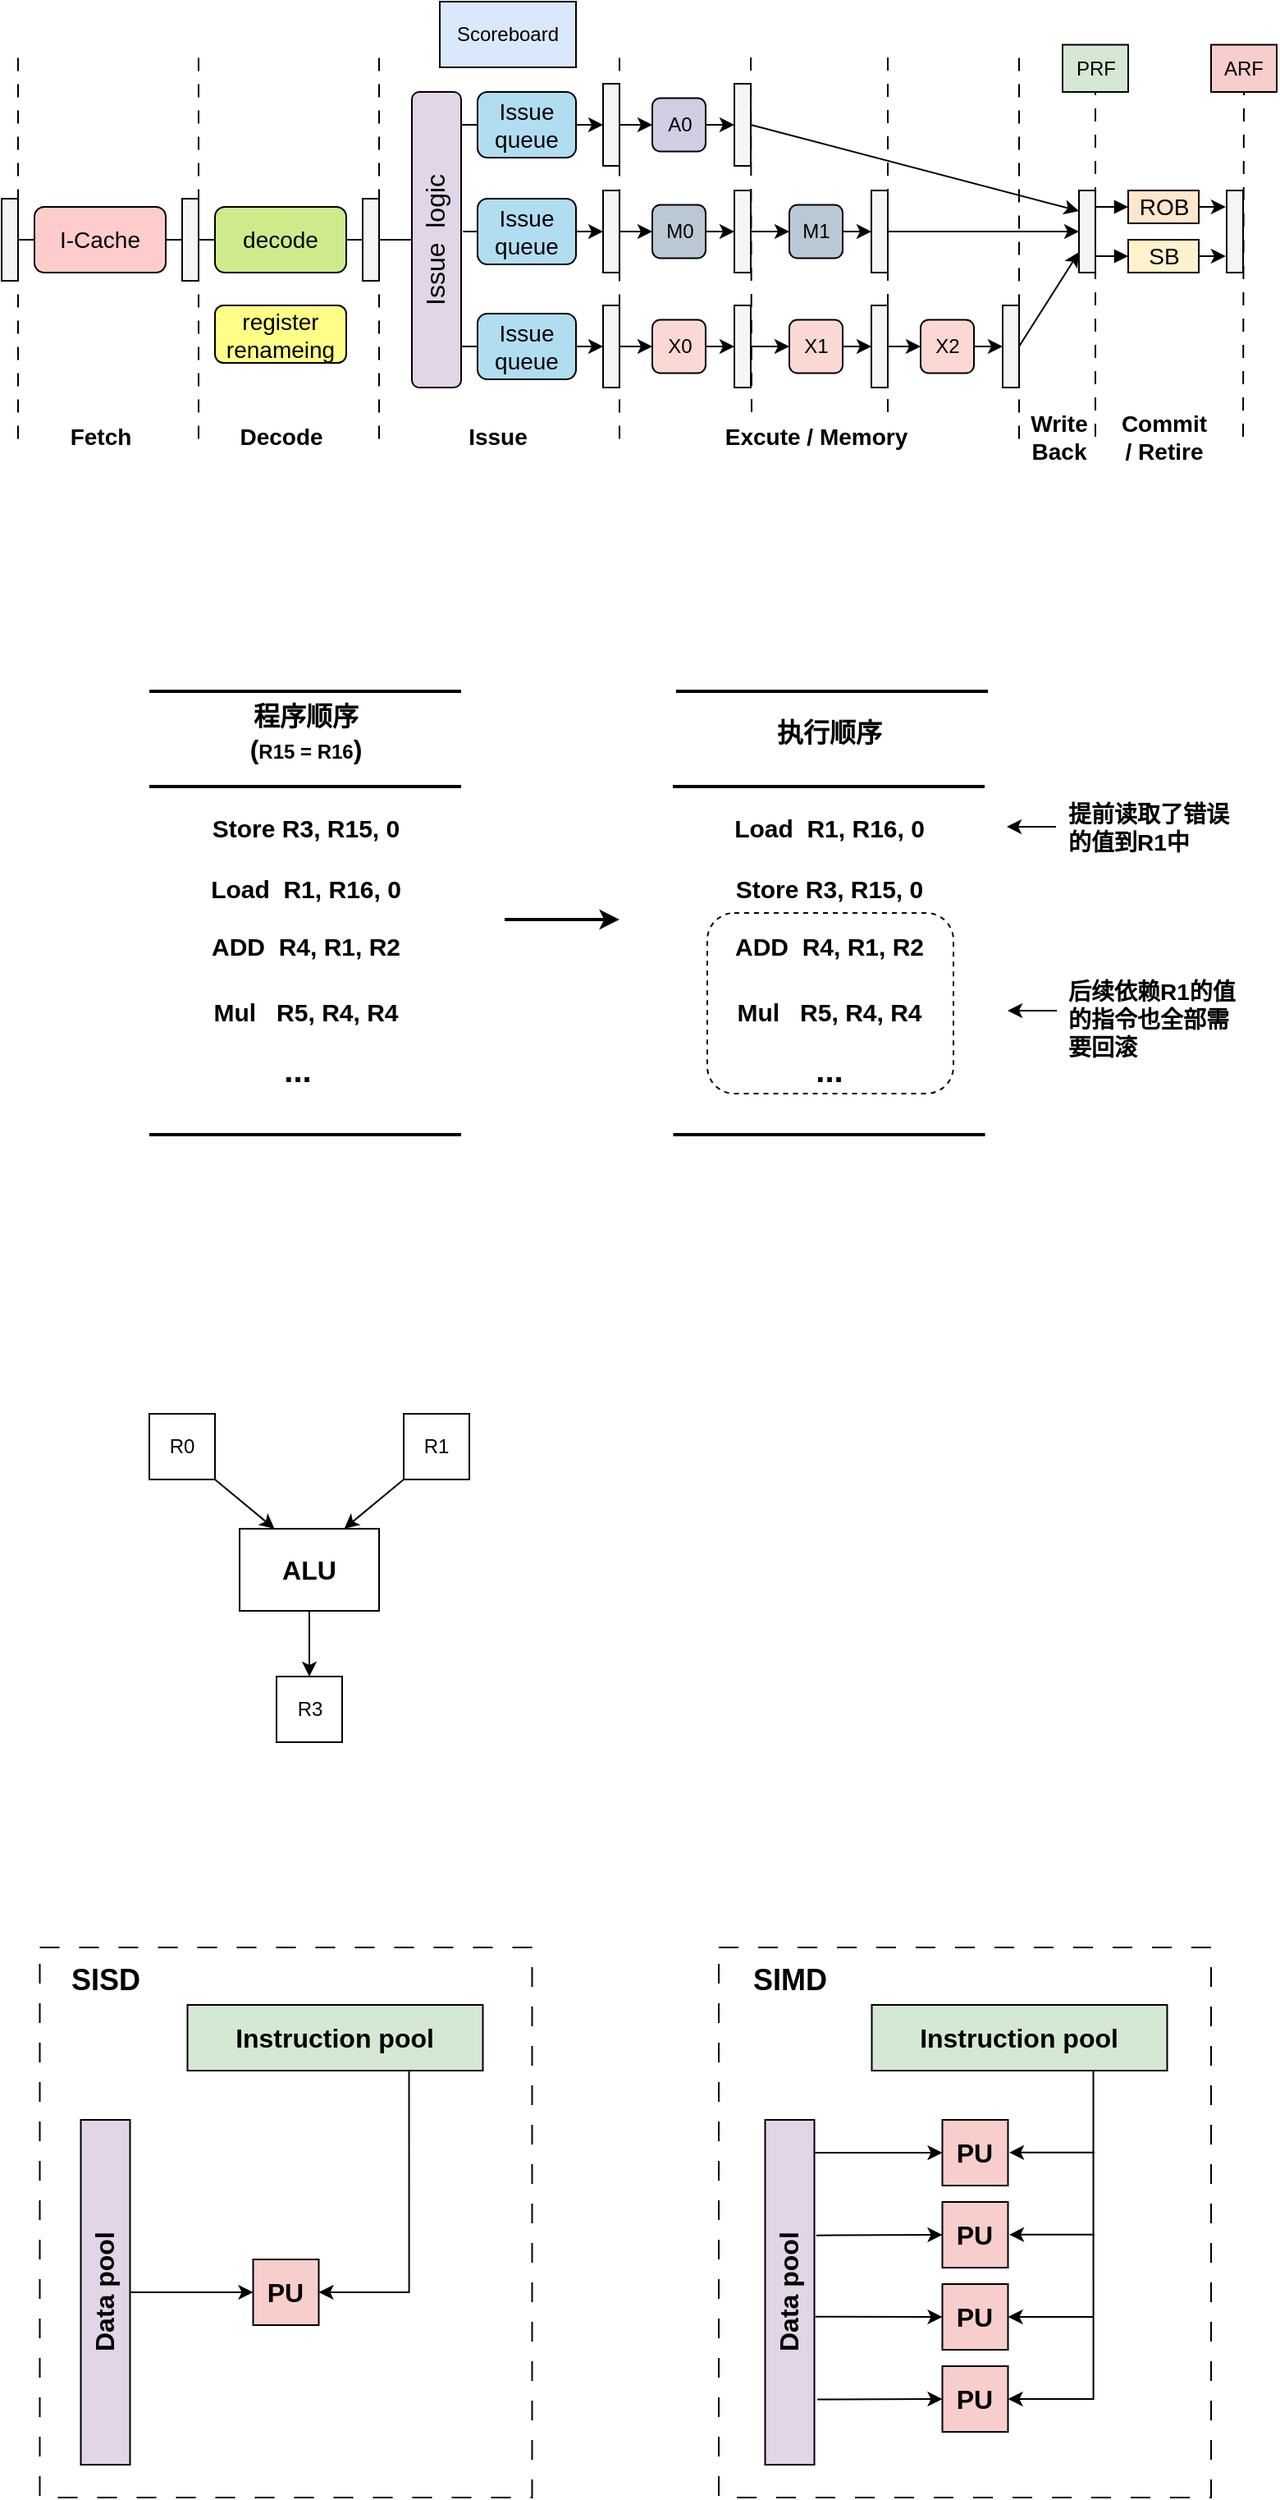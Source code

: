 <mxfile version="26.2.9">
  <diagram name="Page-1" id="PEihdVFykT0yfnFdAFU1">
    <mxGraphModel dx="1126" dy="595" grid="1" gridSize="10" guides="1" tooltips="1" connect="1" arrows="1" fold="1" page="1" pageScale="1" pageWidth="827" pageHeight="1169" math="0" shadow="0">
      <root>
        <mxCell id="0" />
        <mxCell id="1" parent="0" />
        <mxCell id="J0ch18TBqbvuwSnCmzGs-23" value="" style="rounded=0;whiteSpace=wrap;html=1;strokeColor=default;dashed=1;dashPattern=12 12;" parent="1" vertex="1">
          <mxGeometry x="467" y="1215" width="300" height="335" as="geometry" />
        </mxCell>
        <mxCell id="J0ch18TBqbvuwSnCmzGs-7" value="" style="rounded=0;whiteSpace=wrap;html=1;dashed=1;dashPattern=12 12;" parent="1" vertex="1">
          <mxGeometry x="53.25" y="1215" width="300" height="335" as="geometry" />
        </mxCell>
        <mxCell id="SuRgPydzzCLbiLzEMDbJ-121" value="" style="rounded=1;whiteSpace=wrap;html=1;fontStyle=1;dashed=1;" parent="1" vertex="1">
          <mxGeometry x="460" y="585" width="150" height="110" as="geometry" />
        </mxCell>
        <mxCell id="SuRgPydzzCLbiLzEMDbJ-7" style="edgeStyle=orthogonalEdgeStyle;rounded=0;orthogonalLoop=1;jettySize=auto;html=1;exitX=1;exitY=0.5;exitDx=0;exitDy=0;entryX=0;entryY=0.5;entryDx=0;entryDy=0;endArrow=none;startFill=0;" parent="1" source="SuRgPydzzCLbiLzEMDbJ-1" target="SuRgPydzzCLbiLzEMDbJ-2" edge="1">
          <mxGeometry relative="1" as="geometry" />
        </mxCell>
        <mxCell id="SuRgPydzzCLbiLzEMDbJ-1" value="" style="rounded=0;whiteSpace=wrap;html=1;fillColor=#f5f5f5;fontColor=#333333;strokeColor=default;" parent="1" vertex="1">
          <mxGeometry x="30" y="150" width="10" height="50" as="geometry" />
        </mxCell>
        <mxCell id="SuRgPydzzCLbiLzEMDbJ-42" style="edgeStyle=orthogonalEdgeStyle;rounded=0;orthogonalLoop=1;jettySize=auto;html=1;exitX=1;exitY=0.5;exitDx=0;exitDy=0;entryX=0;entryY=0.5;entryDx=0;entryDy=0;endArrow=none;startFill=0;" parent="1" source="SuRgPydzzCLbiLzEMDbJ-2" target="SuRgPydzzCLbiLzEMDbJ-3" edge="1">
          <mxGeometry relative="1" as="geometry" />
        </mxCell>
        <mxCell id="SuRgPydzzCLbiLzEMDbJ-2" value="&lt;font style=&quot;font-size: 14px;&quot;&gt;I-Cache&lt;/font&gt;" style="rounded=1;whiteSpace=wrap;html=1;fillColor=#ffcccc;strokeColor=default;" parent="1" vertex="1">
          <mxGeometry x="50" y="155" width="80" height="40" as="geometry" />
        </mxCell>
        <mxCell id="SuRgPydzzCLbiLzEMDbJ-51" style="edgeStyle=orthogonalEdgeStyle;rounded=0;orthogonalLoop=1;jettySize=auto;html=1;exitX=1;exitY=0.5;exitDx=0;exitDy=0;entryX=0;entryY=0.5;entryDx=0;entryDy=0;endArrow=none;startFill=0;" parent="1" source="SuRgPydzzCLbiLzEMDbJ-3" target="SuRgPydzzCLbiLzEMDbJ-4" edge="1">
          <mxGeometry relative="1" as="geometry" />
        </mxCell>
        <mxCell id="SuRgPydzzCLbiLzEMDbJ-3" value="" style="rounded=0;whiteSpace=wrap;html=1;fillColor=#f5f5f5;fontColor=#333333;strokeColor=default;" parent="1" vertex="1">
          <mxGeometry x="140" y="150" width="10" height="50" as="geometry" />
        </mxCell>
        <mxCell id="SuRgPydzzCLbiLzEMDbJ-52" style="edgeStyle=orthogonalEdgeStyle;rounded=0;orthogonalLoop=1;jettySize=auto;html=1;exitX=1;exitY=0.5;exitDx=0;exitDy=0;entryX=0;entryY=0.5;entryDx=0;entryDy=0;endArrow=none;startFill=0;" parent="1" source="SuRgPydzzCLbiLzEMDbJ-4" target="SuRgPydzzCLbiLzEMDbJ-5" edge="1">
          <mxGeometry relative="1" as="geometry" />
        </mxCell>
        <mxCell id="SuRgPydzzCLbiLzEMDbJ-4" value="&lt;font style=&quot;font-size: 14px;&quot;&gt;decode&lt;/font&gt;" style="rounded=1;whiteSpace=wrap;html=1;fillColor=#cdeb8b;strokeColor=default;" parent="1" vertex="1">
          <mxGeometry x="160" y="155" width="80" height="40" as="geometry" />
        </mxCell>
        <mxCell id="SuRgPydzzCLbiLzEMDbJ-53" style="edgeStyle=orthogonalEdgeStyle;rounded=0;orthogonalLoop=1;jettySize=auto;html=1;exitX=1;exitY=0.5;exitDx=0;exitDy=0;entryX=0;entryY=0.5;entryDx=0;entryDy=0;endArrow=none;startFill=0;" parent="1" source="SuRgPydzzCLbiLzEMDbJ-5" target="SuRgPydzzCLbiLzEMDbJ-6" edge="1">
          <mxGeometry relative="1" as="geometry" />
        </mxCell>
        <mxCell id="SuRgPydzzCLbiLzEMDbJ-5" value="" style="rounded=0;whiteSpace=wrap;html=1;fillColor=#f5f5f5;fontColor=#333333;strokeColor=default;" parent="1" vertex="1">
          <mxGeometry x="250" y="150" width="10" height="50" as="geometry" />
        </mxCell>
        <mxCell id="SuRgPydzzCLbiLzEMDbJ-6" value="&lt;font style=&quot;font-size: 16px;&quot;&gt;Issue&amp;nbsp; logic&lt;/font&gt;" style="rounded=1;whiteSpace=wrap;html=1;textDirection=vertical-rl;direction=west;flipV=1;flipH=1;arcSize=15;labelPosition=center;verticalLabelPosition=middle;align=center;verticalAlign=middle;labelBorderColor=none;rotation=180;fillColor=#e1d5e7;strokeColor=default;" parent="1" vertex="1">
          <mxGeometry x="280" y="85" width="30" height="180" as="geometry" />
        </mxCell>
        <mxCell id="SuRgPydzzCLbiLzEMDbJ-77" style="edgeStyle=orthogonalEdgeStyle;rounded=0;orthogonalLoop=1;jettySize=auto;html=1;exitX=1;exitY=0.5;exitDx=0;exitDy=0;entryX=0;entryY=0.5;entryDx=0;entryDy=0;" parent="1" source="SuRgPydzzCLbiLzEMDbJ-13" target="SuRgPydzzCLbiLzEMDbJ-73" edge="1">
          <mxGeometry relative="1" as="geometry" />
        </mxCell>
        <mxCell id="SuRgPydzzCLbiLzEMDbJ-13" value="&lt;font style=&quot;font-size: 14px;&quot;&gt;Issue&lt;br&gt;queue&lt;/font&gt;" style="rounded=1;whiteSpace=wrap;html=1;fillColor=#b1ddf0;strokeColor=default;" parent="1" vertex="1">
          <mxGeometry x="320" y="85" width="60" height="40" as="geometry" />
        </mxCell>
        <mxCell id="SuRgPydzzCLbiLzEMDbJ-71" style="edgeStyle=orthogonalEdgeStyle;rounded=0;orthogonalLoop=1;jettySize=auto;html=1;exitX=1;exitY=0.5;exitDx=0;exitDy=0;entryX=0;entryY=0.5;entryDx=0;entryDy=0;" parent="1" source="SuRgPydzzCLbiLzEMDbJ-14" target="SuRgPydzzCLbiLzEMDbJ-58" edge="1">
          <mxGeometry relative="1" as="geometry" />
        </mxCell>
        <mxCell id="SuRgPydzzCLbiLzEMDbJ-14" value="&lt;font style=&quot;font-size: 14px;&quot;&gt;Issue&lt;br&gt;queue&lt;/font&gt;" style="rounded=1;whiteSpace=wrap;html=1;fillColor=#b1ddf0;strokeColor=default;" parent="1" vertex="1">
          <mxGeometry x="320" y="150" width="60" height="40" as="geometry" />
        </mxCell>
        <mxCell id="SuRgPydzzCLbiLzEMDbJ-22" style="edgeStyle=orthogonalEdgeStyle;rounded=0;orthogonalLoop=1;jettySize=auto;html=1;exitX=1;exitY=0.5;exitDx=0;exitDy=0;entryX=0;entryY=0.5;entryDx=0;entryDy=0;" parent="1" source="SuRgPydzzCLbiLzEMDbJ-15" target="SuRgPydzzCLbiLzEMDbJ-18" edge="1">
          <mxGeometry relative="1" as="geometry" />
        </mxCell>
        <mxCell id="SuRgPydzzCLbiLzEMDbJ-15" value="&lt;font style=&quot;font-size: 14px;&quot;&gt;Issue&lt;br&gt;queue&lt;/font&gt;" style="rounded=1;whiteSpace=wrap;html=1;fillColor=#b1ddf0;strokeColor=default;" parent="1" vertex="1">
          <mxGeometry x="320" y="220" width="60" height="40" as="geometry" />
        </mxCell>
        <mxCell id="SuRgPydzzCLbiLzEMDbJ-21" style="edgeStyle=orthogonalEdgeStyle;rounded=0;orthogonalLoop=1;jettySize=auto;html=1;exitX=1;exitY=0.5;exitDx=0;exitDy=0;entryX=0;entryY=0.5;entryDx=0;entryDy=0;" parent="1" source="SuRgPydzzCLbiLzEMDbJ-18" target="SuRgPydzzCLbiLzEMDbJ-19" edge="1">
          <mxGeometry relative="1" as="geometry" />
        </mxCell>
        <mxCell id="SuRgPydzzCLbiLzEMDbJ-18" value="" style="rounded=0;whiteSpace=wrap;html=1;fillColor=#f5f5f5;fontColor=#333333;strokeColor=default;" parent="1" vertex="1">
          <mxGeometry x="396.5" y="215" width="10" height="50" as="geometry" />
        </mxCell>
        <mxCell id="SuRgPydzzCLbiLzEMDbJ-34" style="edgeStyle=orthogonalEdgeStyle;rounded=0;orthogonalLoop=1;jettySize=auto;html=1;exitX=1;exitY=0.5;exitDx=0;exitDy=0;entryX=0;entryY=0.5;entryDx=0;entryDy=0;" parent="1" source="SuRgPydzzCLbiLzEMDbJ-19" target="SuRgPydzzCLbiLzEMDbJ-20" edge="1">
          <mxGeometry relative="1" as="geometry" />
        </mxCell>
        <mxCell id="SuRgPydzzCLbiLzEMDbJ-19" value="X0" style="whiteSpace=wrap;html=1;aspect=fixed;rounded=1;fillColor=#fad9d5;strokeColor=default;" parent="1" vertex="1">
          <mxGeometry x="426.5" y="223.75" width="32.5" height="32.5" as="geometry" />
        </mxCell>
        <mxCell id="SuRgPydzzCLbiLzEMDbJ-48" style="edgeStyle=orthogonalEdgeStyle;rounded=0;orthogonalLoop=1;jettySize=auto;html=1;exitX=1;exitY=0.5;exitDx=0;exitDy=0;entryX=0;entryY=0.5;entryDx=0;entryDy=0;" parent="1" source="SuRgPydzzCLbiLzEMDbJ-20" target="SuRgPydzzCLbiLzEMDbJ-36" edge="1">
          <mxGeometry relative="1" as="geometry" />
        </mxCell>
        <mxCell id="SuRgPydzzCLbiLzEMDbJ-20" value="" style="rounded=0;whiteSpace=wrap;html=1;fillColor=#f5f5f5;fontColor=#333333;strokeColor=default;" parent="1" vertex="1">
          <mxGeometry x="476.5" y="215" width="10" height="50" as="geometry" />
        </mxCell>
        <mxCell id="SuRgPydzzCLbiLzEMDbJ-35" style="edgeStyle=orthogonalEdgeStyle;rounded=0;orthogonalLoop=1;jettySize=auto;html=1;exitX=1;exitY=0.5;exitDx=0;exitDy=0;entryX=0;entryY=0.5;entryDx=0;entryDy=0;" parent="1" source="SuRgPydzzCLbiLzEMDbJ-36" target="SuRgPydzzCLbiLzEMDbJ-37" edge="1">
          <mxGeometry relative="1" as="geometry" />
        </mxCell>
        <mxCell id="SuRgPydzzCLbiLzEMDbJ-36" value="X1" style="whiteSpace=wrap;html=1;aspect=fixed;rounded=1;fillColor=#fad9d5;strokeColor=default;" parent="1" vertex="1">
          <mxGeometry x="510" y="223.75" width="32.5" height="32.5" as="geometry" />
        </mxCell>
        <mxCell id="SuRgPydzzCLbiLzEMDbJ-49" style="edgeStyle=orthogonalEdgeStyle;rounded=0;orthogonalLoop=1;jettySize=auto;html=1;exitX=1;exitY=0.5;exitDx=0;exitDy=0;entryX=0;entryY=0.5;entryDx=0;entryDy=0;" parent="1" source="SuRgPydzzCLbiLzEMDbJ-37" target="SuRgPydzzCLbiLzEMDbJ-39" edge="1">
          <mxGeometry relative="1" as="geometry" />
        </mxCell>
        <mxCell id="SuRgPydzzCLbiLzEMDbJ-37" value="" style="rounded=0;whiteSpace=wrap;html=1;fillColor=#f5f5f5;fontColor=#333333;strokeColor=default;" parent="1" vertex="1">
          <mxGeometry x="560" y="215" width="10" height="50" as="geometry" />
        </mxCell>
        <mxCell id="SuRgPydzzCLbiLzEMDbJ-38" style="edgeStyle=orthogonalEdgeStyle;rounded=0;orthogonalLoop=1;jettySize=auto;html=1;exitX=1;exitY=0.5;exitDx=0;exitDy=0;entryX=0;entryY=0.5;entryDx=0;entryDy=0;" parent="1" source="SuRgPydzzCLbiLzEMDbJ-39" target="SuRgPydzzCLbiLzEMDbJ-40" edge="1">
          <mxGeometry relative="1" as="geometry" />
        </mxCell>
        <mxCell id="SuRgPydzzCLbiLzEMDbJ-39" value="X2" style="whiteSpace=wrap;html=1;aspect=fixed;rounded=1;fillColor=#fad9d5;strokeColor=default;" parent="1" vertex="1">
          <mxGeometry x="590" y="223.75" width="32.5" height="32.5" as="geometry" />
        </mxCell>
        <mxCell id="SuRgPydzzCLbiLzEMDbJ-50" style="rounded=0;orthogonalLoop=1;jettySize=auto;html=1;exitX=1;exitY=0.5;exitDx=0;exitDy=0;entryX=0;entryY=0.75;entryDx=0;entryDy=0;" parent="1" source="SuRgPydzzCLbiLzEMDbJ-40" target="SuRgPydzzCLbiLzEMDbJ-44" edge="1">
          <mxGeometry relative="1" as="geometry" />
        </mxCell>
        <mxCell id="SuRgPydzzCLbiLzEMDbJ-40" value="" style="rounded=0;whiteSpace=wrap;html=1;fillColor=#f5f5f5;fontColor=#333333;strokeColor=default;" parent="1" vertex="1">
          <mxGeometry x="640" y="215" width="10" height="50" as="geometry" />
        </mxCell>
        <mxCell id="SuRgPydzzCLbiLzEMDbJ-44" value="" style="rounded=0;whiteSpace=wrap;html=1;fillColor=#f5f5f5;fontColor=#333333;strokeColor=default;" parent="1" vertex="1">
          <mxGeometry x="686.5" y="145" width="10" height="50" as="geometry" />
        </mxCell>
        <mxCell id="SuRgPydzzCLbiLzEMDbJ-45" value="&lt;font style=&quot;font-size: 14px;&quot;&gt;ROB&lt;/font&gt;" style="rounded=0;whiteSpace=wrap;html=1;fillColor=#ffe6cc;strokeColor=default;" parent="1" vertex="1">
          <mxGeometry x="716.5" y="145" width="43" height="20" as="geometry" />
        </mxCell>
        <mxCell id="SuRgPydzzCLbiLzEMDbJ-46" value="&lt;font style=&quot;font-size: 14px;&quot;&gt;SB&lt;/font&gt;" style="rounded=0;whiteSpace=wrap;html=1;fillColor=#fff2cc;strokeColor=default;" parent="1" vertex="1">
          <mxGeometry x="716.5" y="175" width="43" height="20" as="geometry" />
        </mxCell>
        <mxCell id="SuRgPydzzCLbiLzEMDbJ-47" value="" style="rounded=0;whiteSpace=wrap;html=1;fillColor=#f5f5f5;fontColor=#333333;strokeColor=default;" parent="1" vertex="1">
          <mxGeometry x="776.5" y="145" width="10" height="50" as="geometry" />
        </mxCell>
        <mxCell id="SuRgPydzzCLbiLzEMDbJ-54" style="edgeStyle=orthogonalEdgeStyle;rounded=0;orthogonalLoop=1;jettySize=auto;html=1;exitX=0;exitY=0.5;exitDx=0;exitDy=0;entryX=-0.013;entryY=0.886;entryDx=0;entryDy=0;entryPerimeter=0;endArrow=none;startFill=0;" parent="1" source="SuRgPydzzCLbiLzEMDbJ-13" target="SuRgPydzzCLbiLzEMDbJ-6" edge="1">
          <mxGeometry relative="1" as="geometry" />
        </mxCell>
        <mxCell id="SuRgPydzzCLbiLzEMDbJ-55" style="edgeStyle=orthogonalEdgeStyle;rounded=0;orthogonalLoop=1;jettySize=auto;html=1;exitX=0;exitY=0.5;exitDx=0;exitDy=0;entryX=-0.04;entryY=0.526;entryDx=0;entryDy=0;entryPerimeter=0;endArrow=none;startFill=0;" parent="1" source="SuRgPydzzCLbiLzEMDbJ-14" target="SuRgPydzzCLbiLzEMDbJ-6" edge="1">
          <mxGeometry relative="1" as="geometry" />
        </mxCell>
        <mxCell id="SuRgPydzzCLbiLzEMDbJ-56" style="edgeStyle=orthogonalEdgeStyle;rounded=0;orthogonalLoop=1;jettySize=auto;html=1;exitX=0;exitY=0.5;exitDx=0;exitDy=0;entryX=0.013;entryY=0.143;entryDx=0;entryDy=0;entryPerimeter=0;endArrow=none;startFill=0;" parent="1" source="SuRgPydzzCLbiLzEMDbJ-15" target="SuRgPydzzCLbiLzEMDbJ-6" edge="1">
          <mxGeometry relative="1" as="geometry" />
        </mxCell>
        <mxCell id="SuRgPydzzCLbiLzEMDbJ-57" style="edgeStyle=orthogonalEdgeStyle;rounded=0;orthogonalLoop=1;jettySize=auto;html=1;exitX=1;exitY=0.5;exitDx=0;exitDy=0;entryX=0;entryY=0.5;entryDx=0;entryDy=0;" parent="1" source="SuRgPydzzCLbiLzEMDbJ-58" target="SuRgPydzzCLbiLzEMDbJ-60" edge="1">
          <mxGeometry relative="1" as="geometry" />
        </mxCell>
        <mxCell id="SuRgPydzzCLbiLzEMDbJ-58" value="" style="rounded=0;whiteSpace=wrap;html=1;fillColor=#f5f5f5;fontColor=#333333;strokeColor=default;" parent="1" vertex="1">
          <mxGeometry x="396.5" y="145" width="10" height="50" as="geometry" />
        </mxCell>
        <mxCell id="SuRgPydzzCLbiLzEMDbJ-59" style="edgeStyle=orthogonalEdgeStyle;rounded=0;orthogonalLoop=1;jettySize=auto;html=1;exitX=1;exitY=0.5;exitDx=0;exitDy=0;entryX=0;entryY=0.5;entryDx=0;entryDy=0;" parent="1" source="SuRgPydzzCLbiLzEMDbJ-60" target="SuRgPydzzCLbiLzEMDbJ-62" edge="1">
          <mxGeometry relative="1" as="geometry" />
        </mxCell>
        <mxCell id="SuRgPydzzCLbiLzEMDbJ-60" value="M0" style="whiteSpace=wrap;html=1;aspect=fixed;rounded=1;fillColor=#bac8d3;strokeColor=default;" parent="1" vertex="1">
          <mxGeometry x="426.5" y="153.75" width="32.5" height="32.5" as="geometry" />
        </mxCell>
        <mxCell id="SuRgPydzzCLbiLzEMDbJ-61" style="edgeStyle=orthogonalEdgeStyle;rounded=0;orthogonalLoop=1;jettySize=auto;html=1;exitX=1;exitY=0.5;exitDx=0;exitDy=0;entryX=0;entryY=0.5;entryDx=0;entryDy=0;" parent="1" source="SuRgPydzzCLbiLzEMDbJ-62" target="SuRgPydzzCLbiLzEMDbJ-64" edge="1">
          <mxGeometry relative="1" as="geometry" />
        </mxCell>
        <mxCell id="SuRgPydzzCLbiLzEMDbJ-62" value="" style="rounded=0;whiteSpace=wrap;html=1;fillColor=#f5f5f5;fontColor=#333333;strokeColor=default;" parent="1" vertex="1">
          <mxGeometry x="476.5" y="145" width="10" height="50" as="geometry" />
        </mxCell>
        <mxCell id="SuRgPydzzCLbiLzEMDbJ-63" style="edgeStyle=orthogonalEdgeStyle;rounded=0;orthogonalLoop=1;jettySize=auto;html=1;exitX=1;exitY=0.5;exitDx=0;exitDy=0;entryX=0;entryY=0.5;entryDx=0;entryDy=0;" parent="1" source="SuRgPydzzCLbiLzEMDbJ-64" target="SuRgPydzzCLbiLzEMDbJ-66" edge="1">
          <mxGeometry relative="1" as="geometry" />
        </mxCell>
        <mxCell id="SuRgPydzzCLbiLzEMDbJ-64" value="M1" style="whiteSpace=wrap;html=1;aspect=fixed;rounded=1;fillColor=#bac8d3;strokeColor=default;" parent="1" vertex="1">
          <mxGeometry x="510" y="153.75" width="32.5" height="32.5" as="geometry" />
        </mxCell>
        <mxCell id="SuRgPydzzCLbiLzEMDbJ-70" style="edgeStyle=orthogonalEdgeStyle;rounded=0;orthogonalLoop=1;jettySize=auto;html=1;exitX=1;exitY=0.5;exitDx=0;exitDy=0;entryX=0;entryY=0.5;entryDx=0;entryDy=0;" parent="1" source="SuRgPydzzCLbiLzEMDbJ-66" target="SuRgPydzzCLbiLzEMDbJ-44" edge="1">
          <mxGeometry relative="1" as="geometry" />
        </mxCell>
        <mxCell id="SuRgPydzzCLbiLzEMDbJ-66" value="" style="rounded=0;whiteSpace=wrap;html=1;fillColor=#f5f5f5;fontColor=#333333;strokeColor=default;" parent="1" vertex="1">
          <mxGeometry x="560" y="145" width="10" height="50" as="geometry" />
        </mxCell>
        <mxCell id="SuRgPydzzCLbiLzEMDbJ-72" style="edgeStyle=orthogonalEdgeStyle;rounded=0;orthogonalLoop=1;jettySize=auto;html=1;exitX=1;exitY=0.5;exitDx=0;exitDy=0;entryX=0;entryY=0.5;entryDx=0;entryDy=0;" parent="1" source="SuRgPydzzCLbiLzEMDbJ-73" target="SuRgPydzzCLbiLzEMDbJ-75" edge="1">
          <mxGeometry relative="1" as="geometry" />
        </mxCell>
        <mxCell id="SuRgPydzzCLbiLzEMDbJ-73" value="" style="rounded=0;whiteSpace=wrap;html=1;fillColor=#f5f5f5;fontColor=#333333;strokeColor=default;" parent="1" vertex="1">
          <mxGeometry x="396.5" y="80" width="10" height="50" as="geometry" />
        </mxCell>
        <mxCell id="SuRgPydzzCLbiLzEMDbJ-74" style="edgeStyle=orthogonalEdgeStyle;rounded=0;orthogonalLoop=1;jettySize=auto;html=1;exitX=1;exitY=0.5;exitDx=0;exitDy=0;entryX=0;entryY=0.5;entryDx=0;entryDy=0;" parent="1" source="SuRgPydzzCLbiLzEMDbJ-75" target="SuRgPydzzCLbiLzEMDbJ-76" edge="1">
          <mxGeometry relative="1" as="geometry" />
        </mxCell>
        <mxCell id="SuRgPydzzCLbiLzEMDbJ-75" value="A0" style="whiteSpace=wrap;html=1;aspect=fixed;rounded=1;fillColor=#d0cee2;strokeColor=default;" parent="1" vertex="1">
          <mxGeometry x="426.5" y="88.75" width="32.5" height="32.5" as="geometry" />
        </mxCell>
        <mxCell id="SuRgPydzzCLbiLzEMDbJ-78" style="rounded=0;orthogonalLoop=1;jettySize=auto;html=1;exitX=1;exitY=0.5;exitDx=0;exitDy=0;entryX=0;entryY=0.25;entryDx=0;entryDy=0;" parent="1" source="SuRgPydzzCLbiLzEMDbJ-76" target="SuRgPydzzCLbiLzEMDbJ-44" edge="1">
          <mxGeometry relative="1" as="geometry" />
        </mxCell>
        <mxCell id="SuRgPydzzCLbiLzEMDbJ-76" value="" style="rounded=0;whiteSpace=wrap;html=1;fillColor=#f5f5f5;fontColor=#333333;strokeColor=default;" parent="1" vertex="1">
          <mxGeometry x="476.5" y="80" width="10" height="50" as="geometry" />
        </mxCell>
        <mxCell id="SuRgPydzzCLbiLzEMDbJ-79" style="edgeStyle=orthogonalEdgeStyle;rounded=0;orthogonalLoop=1;jettySize=auto;html=1;exitX=0;exitY=0.5;exitDx=0;exitDy=0;entryX=1;entryY=0.2;entryDx=0;entryDy=0;entryPerimeter=0;startArrow=block;startFill=1;endArrow=none;" parent="1" source="SuRgPydzzCLbiLzEMDbJ-45" target="SuRgPydzzCLbiLzEMDbJ-44" edge="1">
          <mxGeometry relative="1" as="geometry" />
        </mxCell>
        <mxCell id="SuRgPydzzCLbiLzEMDbJ-81" style="edgeStyle=orthogonalEdgeStyle;rounded=0;orthogonalLoop=1;jettySize=auto;html=1;entryX=1;entryY=0.817;entryDx=0;entryDy=0;entryPerimeter=0;endArrow=none;startFill=1;startArrow=block;" parent="1" source="SuRgPydzzCLbiLzEMDbJ-46" target="SuRgPydzzCLbiLzEMDbJ-44" edge="1">
          <mxGeometry relative="1" as="geometry" />
        </mxCell>
        <mxCell id="SuRgPydzzCLbiLzEMDbJ-82" style="edgeStyle=orthogonalEdgeStyle;rounded=0;orthogonalLoop=1;jettySize=auto;html=1;exitX=1;exitY=0.5;exitDx=0;exitDy=0;entryX=-0.056;entryY=0.2;entryDx=0;entryDy=0;entryPerimeter=0;" parent="1" source="SuRgPydzzCLbiLzEMDbJ-45" target="SuRgPydzzCLbiLzEMDbJ-47" edge="1">
          <mxGeometry relative="1" as="geometry" />
        </mxCell>
        <mxCell id="SuRgPydzzCLbiLzEMDbJ-83" style="edgeStyle=orthogonalEdgeStyle;rounded=0;orthogonalLoop=1;jettySize=auto;html=1;exitX=1;exitY=0.5;exitDx=0;exitDy=0;entryX=-0.056;entryY=0.8;entryDx=0;entryDy=0;entryPerimeter=0;" parent="1" source="SuRgPydzzCLbiLzEMDbJ-46" target="SuRgPydzzCLbiLzEMDbJ-47" edge="1">
          <mxGeometry relative="1" as="geometry" />
        </mxCell>
        <mxCell id="SuRgPydzzCLbiLzEMDbJ-84" value="Scoreboard" style="rounded=0;whiteSpace=wrap;html=1;fillColor=#dae8fc;strokeColor=default;" parent="1" vertex="1">
          <mxGeometry x="297" y="30" width="83" height="40" as="geometry" />
        </mxCell>
        <mxCell id="SuRgPydzzCLbiLzEMDbJ-85" value="PRF" style="rounded=0;whiteSpace=wrap;html=1;fillColor=#d5e8d4;strokeColor=default;" parent="1" vertex="1">
          <mxGeometry x="676.5" y="56.25" width="40" height="28.75" as="geometry" />
        </mxCell>
        <mxCell id="SuRgPydzzCLbiLzEMDbJ-86" value="ARF" style="rounded=0;whiteSpace=wrap;html=1;fillColor=#f8cecc;strokeColor=default;" parent="1" vertex="1">
          <mxGeometry x="767" y="56.25" width="40" height="28.75" as="geometry" />
        </mxCell>
        <mxCell id="SuRgPydzzCLbiLzEMDbJ-87" value="&lt;font style=&quot;font-size: 14px;&quot;&gt;register&lt;br&gt;renameing&lt;/font&gt;" style="rounded=1;whiteSpace=wrap;html=1;fillColor=#ffff88;strokeColor=default;" parent="1" vertex="1">
          <mxGeometry x="160" y="215" width="80" height="35" as="geometry" />
        </mxCell>
        <mxCell id="SuRgPydzzCLbiLzEMDbJ-88" value="" style="endArrow=none;dashed=1;html=1;rounded=0;dashPattern=8 8;" parent="1" edge="1">
          <mxGeometry width="50" height="50" relative="1" as="geometry">
            <mxPoint x="40" y="296.25" as="sourcePoint" />
            <mxPoint x="40" y="56.25" as="targetPoint" />
          </mxGeometry>
        </mxCell>
        <mxCell id="SuRgPydzzCLbiLzEMDbJ-89" value="" style="endArrow=none;dashed=1;html=1;rounded=0;dashPattern=8 8;" parent="1" edge="1">
          <mxGeometry width="50" height="50" relative="1" as="geometry">
            <mxPoint x="150" y="296.25" as="sourcePoint" />
            <mxPoint x="150" y="56.25" as="targetPoint" />
          </mxGeometry>
        </mxCell>
        <mxCell id="SuRgPydzzCLbiLzEMDbJ-90" value="" style="endArrow=none;dashed=1;html=1;rounded=0;dashPattern=8 8;" parent="1" edge="1">
          <mxGeometry width="50" height="50" relative="1" as="geometry">
            <mxPoint x="260" y="296.25" as="sourcePoint" />
            <mxPoint x="260" y="56.25" as="targetPoint" />
          </mxGeometry>
        </mxCell>
        <mxCell id="SuRgPydzzCLbiLzEMDbJ-91" value="" style="endArrow=none;dashed=1;html=1;rounded=0;dashPattern=8 8;" parent="1" edge="1">
          <mxGeometry width="50" height="50" relative="1" as="geometry">
            <mxPoint x="406.5" y="296.25" as="sourcePoint" />
            <mxPoint x="406.5" y="56.25" as="targetPoint" />
          </mxGeometry>
        </mxCell>
        <mxCell id="SuRgPydzzCLbiLzEMDbJ-92" value="" style="endArrow=none;dashed=1;html=1;rounded=0;dashPattern=8 8;" parent="1" edge="1">
          <mxGeometry width="50" height="50" relative="1" as="geometry">
            <mxPoint x="487" y="280" as="sourcePoint" />
            <mxPoint x="486.5" y="56.25" as="targetPoint" />
          </mxGeometry>
        </mxCell>
        <mxCell id="SuRgPydzzCLbiLzEMDbJ-93" value="" style="endArrow=none;dashed=1;html=1;rounded=0;dashPattern=8 8;" parent="1" edge="1">
          <mxGeometry width="50" height="50" relative="1" as="geometry">
            <mxPoint x="570" y="280" as="sourcePoint" />
            <mxPoint x="570" y="56.25" as="targetPoint" />
          </mxGeometry>
        </mxCell>
        <mxCell id="SuRgPydzzCLbiLzEMDbJ-94" value="" style="endArrow=none;dashed=1;html=1;rounded=0;dashPattern=8 8;" parent="1" edge="1">
          <mxGeometry width="50" height="50" relative="1" as="geometry">
            <mxPoint x="650" y="296.25" as="sourcePoint" />
            <mxPoint x="650" y="56.25" as="targetPoint" />
          </mxGeometry>
        </mxCell>
        <mxCell id="SuRgPydzzCLbiLzEMDbJ-95" value="" style="endArrow=none;dashed=1;html=1;rounded=0;dashPattern=8 8;entryX=0.5;entryY=1;entryDx=0;entryDy=0;" parent="1" target="SuRgPydzzCLbiLzEMDbJ-85" edge="1">
          <mxGeometry width="50" height="50" relative="1" as="geometry">
            <mxPoint x="696.5" y="295" as="sourcePoint" />
            <mxPoint x="697" y="90" as="targetPoint" />
          </mxGeometry>
        </mxCell>
        <mxCell id="SuRgPydzzCLbiLzEMDbJ-96" value="" style="endArrow=none;dashed=1;html=1;rounded=0;dashPattern=8 8;entryX=0.5;entryY=1;entryDx=0;entryDy=0;" parent="1" edge="1">
          <mxGeometry width="50" height="50" relative="1" as="geometry">
            <mxPoint x="786.5" y="295" as="sourcePoint" />
            <mxPoint x="787" y="85" as="targetPoint" />
          </mxGeometry>
        </mxCell>
        <mxCell id="SuRgPydzzCLbiLzEMDbJ-97" value="&lt;b&gt;&lt;font style=&quot;font-size: 14px;&quot;&gt;Fetch&lt;/font&gt;&lt;/b&gt;" style="text;html=1;align=center;verticalAlign=middle;resizable=0;points=[];autosize=1;strokeColor=none;fillColor=none;" parent="1" vertex="1">
          <mxGeometry x="60" y="280" width="60" height="30" as="geometry" />
        </mxCell>
        <mxCell id="SuRgPydzzCLbiLzEMDbJ-99" value="&lt;b&gt;&lt;font style=&quot;font-size: 14px;&quot;&gt;Decode&lt;/font&gt;&lt;/b&gt;" style="text;html=1;align=center;verticalAlign=middle;resizable=0;points=[];autosize=1;strokeColor=none;fillColor=none;" parent="1" vertex="1">
          <mxGeometry x="165" y="280" width="70" height="30" as="geometry" />
        </mxCell>
        <mxCell id="SuRgPydzzCLbiLzEMDbJ-100" value="&lt;b&gt;&lt;font style=&quot;font-size: 14px;&quot;&gt;Issue&lt;/font&gt;&lt;/b&gt;" style="text;html=1;align=center;verticalAlign=middle;resizable=0;points=[];autosize=1;strokeColor=none;fillColor=none;" parent="1" vertex="1">
          <mxGeometry x="302" y="280" width="60" height="30" as="geometry" />
        </mxCell>
        <mxCell id="SuRgPydzzCLbiLzEMDbJ-101" value="&lt;b&gt;&lt;font style=&quot;font-size: 14px;&quot;&gt;Excute / Memory&lt;/font&gt;&lt;/b&gt;" style="text;html=1;align=center;verticalAlign=middle;resizable=0;points=[];autosize=1;strokeColor=none;fillColor=none;" parent="1" vertex="1">
          <mxGeometry x="461.25" y="280" width="130" height="30" as="geometry" />
        </mxCell>
        <mxCell id="SuRgPydzzCLbiLzEMDbJ-102" value="&lt;b&gt;&lt;font style=&quot;font-size: 14px;&quot;&gt;Write&lt;br&gt;Back&lt;/font&gt;&lt;/b&gt;" style="text;html=1;align=center;verticalAlign=middle;resizable=0;points=[];autosize=1;strokeColor=none;fillColor=none;" parent="1" vertex="1">
          <mxGeometry x="644" y="270" width="60" height="50" as="geometry" />
        </mxCell>
        <mxCell id="SuRgPydzzCLbiLzEMDbJ-103" value="&lt;span style=&quot;font-size: 14px;&quot;&gt;&lt;b&gt;Commit&lt;br&gt;/ Retire&lt;/b&gt;&lt;/span&gt;" style="text;html=1;align=center;verticalAlign=middle;resizable=0;points=[];autosize=1;strokeColor=none;fillColor=none;" parent="1" vertex="1">
          <mxGeometry x="698" y="270" width="80" height="50" as="geometry" />
        </mxCell>
        <mxCell id="SuRgPydzzCLbiLzEMDbJ-104" value="&lt;span&gt;&lt;font face=&quot;Verdana&quot;&gt;程序顺序&lt;/font&gt;&lt;/span&gt;&lt;div&gt;&lt;span&gt;&lt;font face=&quot;Helvetica&quot;&gt;(&lt;font style=&quot;font-size: 12px;&quot;&gt;R15 = R16&lt;/font&gt;)&lt;/font&gt;&lt;/span&gt;&lt;/div&gt;" style="text;html=1;align=center;verticalAlign=middle;resizable=0;points=[];autosize=1;strokeColor=none;fillColor=none;fontSize=16;fontStyle=1" parent="1" vertex="1">
          <mxGeometry x="170" y="450" width="90" height="50" as="geometry" />
        </mxCell>
        <mxCell id="SuRgPydzzCLbiLzEMDbJ-105" value="" style="endArrow=none;html=1;rounded=0;strokeWidth=2;fontStyle=1" parent="1" edge="1">
          <mxGeometry width="50" height="50" relative="1" as="geometry">
            <mxPoint x="120" y="508" as="sourcePoint" />
            <mxPoint x="310" y="508" as="targetPoint" />
          </mxGeometry>
        </mxCell>
        <mxCell id="SuRgPydzzCLbiLzEMDbJ-106" value="&lt;font face=&quot;Helvetica&quot; style=&quot;font-size: 15px;&quot;&gt;&lt;span&gt;Store R3, R15, 0&lt;/span&gt;&lt;/font&gt;" style="text;html=1;align=center;verticalAlign=middle;resizable=0;points=[];autosize=1;strokeColor=none;fillColor=none;fontFamily=Verdana;fontStyle=1" parent="1" vertex="1">
          <mxGeometry x="145" y="518" width="140" height="30" as="geometry" />
        </mxCell>
        <mxCell id="SuRgPydzzCLbiLzEMDbJ-107" value="&lt;font face=&quot;Helvetica&quot; style=&quot;font-size: 15px;&quot;&gt;&lt;span&gt;Load&amp;nbsp; R1, R16, 0&lt;/span&gt;&lt;/font&gt;" style="text;html=1;align=center;verticalAlign=middle;resizable=0;points=[];autosize=1;strokeColor=none;fillColor=none;fontFamily=Verdana;fontStyle=1" parent="1" vertex="1">
          <mxGeometry x="145" y="554.5" width="140" height="30" as="geometry" />
        </mxCell>
        <mxCell id="SuRgPydzzCLbiLzEMDbJ-109" value="&lt;font face=&quot;Helvetica&quot; style=&quot;font-size: 15px;&quot;&gt;&lt;span&gt;ADD&amp;nbsp; R4, R1, R2&lt;/span&gt;&lt;/font&gt;" style="text;html=1;align=center;verticalAlign=middle;resizable=0;points=[];autosize=1;strokeColor=none;fillColor=none;fontFamily=Verdana;fontStyle=1" parent="1" vertex="1">
          <mxGeometry x="145" y="590" width="140" height="30" as="geometry" />
        </mxCell>
        <mxCell id="SuRgPydzzCLbiLzEMDbJ-110" value="&lt;font face=&quot;Helvetica&quot; style=&quot;font-size: 15px;&quot;&gt;&lt;span&gt;Mul&amp;nbsp; &amp;nbsp;R5, R4, R4&lt;/span&gt;&lt;/font&gt;" style="text;html=1;align=center;verticalAlign=middle;resizable=0;points=[];autosize=1;strokeColor=none;fillColor=none;fontFamily=Verdana;fontStyle=1" parent="1" vertex="1">
          <mxGeometry x="150" y="630" width="130" height="30" as="geometry" />
        </mxCell>
        <mxCell id="SuRgPydzzCLbiLzEMDbJ-111" value="&lt;font style=&quot;font-size: 20px;&quot;&gt;&lt;span style=&quot;&quot;&gt;...&lt;/span&gt;&lt;/font&gt;" style="text;html=1;align=center;verticalAlign=middle;resizable=0;points=[];autosize=1;strokeColor=none;fillColor=none;fontStyle=1" parent="1" vertex="1">
          <mxGeometry x="190" y="660" width="40" height="40" as="geometry" />
        </mxCell>
        <mxCell id="SuRgPydzzCLbiLzEMDbJ-112" value="&lt;span&gt;&lt;font face=&quot;Helvetica&quot;&gt;执行顺序&lt;/font&gt;&lt;/span&gt;" style="text;html=1;align=center;verticalAlign=middle;resizable=0;points=[];autosize=1;strokeColor=none;fillColor=none;fontSize=16;fontStyle=1" parent="1" vertex="1">
          <mxGeometry x="489" y="460" width="90" height="30" as="geometry" />
        </mxCell>
        <mxCell id="SuRgPydzzCLbiLzEMDbJ-113" value="" style="endArrow=none;html=1;rounded=0;strokeWidth=2;fontStyle=1" parent="1" edge="1">
          <mxGeometry width="50" height="50" relative="1" as="geometry">
            <mxPoint x="439" y="508" as="sourcePoint" />
            <mxPoint x="629" y="508" as="targetPoint" />
          </mxGeometry>
        </mxCell>
        <mxCell id="SuRgPydzzCLbiLzEMDbJ-114" value="&lt;font style=&quot;font-size: 15px;&quot;&gt;&lt;span&gt;Store R3, R15, 0&lt;/span&gt;&lt;/font&gt;" style="text;html=1;align=center;verticalAlign=middle;resizable=0;points=[];autosize=1;strokeColor=none;fillColor=none;fontFamily=Helvetica;fontStyle=1" parent="1" vertex="1">
          <mxGeometry x="464" y="554.5" width="140" height="30" as="geometry" />
        </mxCell>
        <mxCell id="SuRgPydzzCLbiLzEMDbJ-115" value="&lt;font style=&quot;font-size: 15px;&quot;&gt;&lt;span&gt;Load&amp;nbsp; R1, R16, 0&lt;/span&gt;&lt;/font&gt;" style="text;html=1;align=center;verticalAlign=middle;resizable=0;points=[];autosize=1;strokeColor=none;fillColor=none;fontFamily=Helvetica;fontStyle=1" parent="1" vertex="1">
          <mxGeometry x="464" y="518" width="140" height="30" as="geometry" />
        </mxCell>
        <mxCell id="SuRgPydzzCLbiLzEMDbJ-116" value="&lt;font style=&quot;font-size: 15px;&quot;&gt;&lt;span&gt;ADD&amp;nbsp; R4, R1, R2&lt;/span&gt;&lt;/font&gt;" style="text;html=1;align=center;verticalAlign=middle;resizable=0;points=[];autosize=1;strokeColor=none;fillColor=none;fontFamily=Helvetica;fontStyle=1" parent="1" vertex="1">
          <mxGeometry x="464" y="590" width="140" height="30" as="geometry" />
        </mxCell>
        <mxCell id="SuRgPydzzCLbiLzEMDbJ-117" value="&lt;font style=&quot;font-size: 15px;&quot;&gt;&lt;span&gt;Mul&amp;nbsp; &amp;nbsp;R5, R4, R4&lt;/span&gt;&lt;/font&gt;" style="text;html=1;align=center;verticalAlign=middle;resizable=0;points=[];autosize=1;strokeColor=none;fillColor=none;fontFamily=Helvetica;fontStyle=1" parent="1" vertex="1">
          <mxGeometry x="469" y="630" width="130" height="30" as="geometry" />
        </mxCell>
        <mxCell id="SuRgPydzzCLbiLzEMDbJ-118" value="&lt;font style=&quot;font-size: 20px;&quot;&gt;&lt;span style=&quot;&quot;&gt;...&lt;/span&gt;&lt;/font&gt;" style="text;html=1;align=center;verticalAlign=middle;resizable=0;points=[];autosize=1;strokeColor=none;fillColor=none;fontStyle=1" parent="1" vertex="1">
          <mxGeometry x="514" y="660" width="40" height="40" as="geometry" />
        </mxCell>
        <mxCell id="SuRgPydzzCLbiLzEMDbJ-119" value="" style="endArrow=classic;html=1;rounded=0;" parent="1" edge="1">
          <mxGeometry width="50" height="50" relative="1" as="geometry">
            <mxPoint x="672.5" y="532.5" as="sourcePoint" />
            <mxPoint x="642.5" y="532.5" as="targetPoint" />
          </mxGeometry>
        </mxCell>
        <mxCell id="SuRgPydzzCLbiLzEMDbJ-120" value="&lt;font style=&quot;font-size: 14px;&quot;&gt;&lt;b&gt;提前读取了错误&lt;/b&gt;&lt;/font&gt;&lt;div&gt;&lt;font style=&quot;font-size: 14px;&quot;&gt;&lt;b&gt;的值到R1中&lt;/b&gt;&lt;/font&gt;&lt;/div&gt;" style="text;html=1;align=left;verticalAlign=middle;resizable=0;points=[];autosize=1;strokeColor=none;fillColor=none;" parent="1" vertex="1">
          <mxGeometry x="677.5" y="508" width="120" height="50" as="geometry" />
        </mxCell>
        <mxCell id="SuRgPydzzCLbiLzEMDbJ-122" value="" style="endArrow=classic;html=1;rounded=0;" parent="1" edge="1">
          <mxGeometry width="50" height="50" relative="1" as="geometry">
            <mxPoint x="673" y="644.5" as="sourcePoint" />
            <mxPoint x="643" y="644.5" as="targetPoint" />
          </mxGeometry>
        </mxCell>
        <mxCell id="SuRgPydzzCLbiLzEMDbJ-123" value="&lt;span style=&quot;font-size: 14px;&quot;&gt;&lt;b&gt;后续依赖R1的值&lt;br&gt;的指令也全部需&lt;/b&gt;&lt;/span&gt;&lt;div&gt;&lt;span style=&quot;font-size: 14px;&quot;&gt;&lt;b&gt;要回滚&lt;/b&gt;&lt;/span&gt;&lt;/div&gt;" style="text;html=1;align=left;verticalAlign=middle;resizable=0;points=[];autosize=1;strokeColor=none;fillColor=none;" parent="1" vertex="1">
          <mxGeometry x="678" y="620" width="130" height="60" as="geometry" />
        </mxCell>
        <mxCell id="SuRgPydzzCLbiLzEMDbJ-124" value="" style="endArrow=classic;html=1;rounded=0;strokeWidth=2;fontStyle=1" parent="1" edge="1">
          <mxGeometry width="50" height="50" relative="1" as="geometry">
            <mxPoint x="336.5" y="589" as="sourcePoint" />
            <mxPoint x="406.5" y="589" as="targetPoint" />
          </mxGeometry>
        </mxCell>
        <mxCell id="SuRgPydzzCLbiLzEMDbJ-126" value="" style="endArrow=none;html=1;rounded=0;strokeWidth=2;fontStyle=1" parent="1" edge="1">
          <mxGeometry width="50" height="50" relative="1" as="geometry">
            <mxPoint x="120" y="450" as="sourcePoint" />
            <mxPoint x="310" y="450" as="targetPoint" />
          </mxGeometry>
        </mxCell>
        <mxCell id="SuRgPydzzCLbiLzEMDbJ-127" value="" style="endArrow=none;html=1;rounded=0;strokeWidth=2;fontStyle=1" parent="1" edge="1">
          <mxGeometry width="50" height="50" relative="1" as="geometry">
            <mxPoint x="120" y="720" as="sourcePoint" />
            <mxPoint x="310" y="720" as="targetPoint" />
          </mxGeometry>
        </mxCell>
        <mxCell id="SuRgPydzzCLbiLzEMDbJ-128" value="" style="endArrow=none;html=1;rounded=0;strokeWidth=2;fontStyle=1" parent="1" edge="1">
          <mxGeometry width="50" height="50" relative="1" as="geometry">
            <mxPoint x="439.25" y="720" as="sourcePoint" />
            <mxPoint x="629.25" y="720" as="targetPoint" />
          </mxGeometry>
        </mxCell>
        <mxCell id="SuRgPydzzCLbiLzEMDbJ-129" value="" style="endArrow=none;html=1;rounded=0;strokeWidth=2;fontStyle=1" parent="1" edge="1">
          <mxGeometry width="50" height="50" relative="1" as="geometry">
            <mxPoint x="441" y="450" as="sourcePoint" />
            <mxPoint x="631" y="450" as="targetPoint" />
          </mxGeometry>
        </mxCell>
        <mxCell id="0YGuQnUB18e6LaQexr9Q-2" value="R0" style="whiteSpace=wrap;html=1;aspect=fixed;" parent="1" vertex="1">
          <mxGeometry x="120" y="890" width="40" height="40" as="geometry" />
        </mxCell>
        <mxCell id="0YGuQnUB18e6LaQexr9Q-8" style="rounded=0;orthogonalLoop=1;jettySize=auto;html=1;exitX=0;exitY=1;exitDx=0;exitDy=0;entryX=0.75;entryY=0;entryDx=0;entryDy=0;" parent="1" source="0YGuQnUB18e6LaQexr9Q-3" target="0YGuQnUB18e6LaQexr9Q-4" edge="1">
          <mxGeometry relative="1" as="geometry" />
        </mxCell>
        <mxCell id="0YGuQnUB18e6LaQexr9Q-3" value="R1" style="whiteSpace=wrap;html=1;aspect=fixed;" parent="1" vertex="1">
          <mxGeometry x="275" y="890" width="40" height="40" as="geometry" />
        </mxCell>
        <mxCell id="0YGuQnUB18e6LaQexr9Q-9" style="edgeStyle=orthogonalEdgeStyle;rounded=0;orthogonalLoop=1;jettySize=auto;html=1;exitX=0.5;exitY=1;exitDx=0;exitDy=0;entryX=0.5;entryY=0;entryDx=0;entryDy=0;" parent="1" source="0YGuQnUB18e6LaQexr9Q-4" target="0YGuQnUB18e6LaQexr9Q-5" edge="1">
          <mxGeometry relative="1" as="geometry" />
        </mxCell>
        <mxCell id="0YGuQnUB18e6LaQexr9Q-4" value="&lt;font style=&quot;font-size: 16px;&quot;&gt;&lt;b&gt;ALU&lt;/b&gt;&lt;/font&gt;" style="rounded=0;whiteSpace=wrap;html=1;" parent="1" vertex="1">
          <mxGeometry x="175" y="960" width="85" height="50" as="geometry" />
        </mxCell>
        <mxCell id="0YGuQnUB18e6LaQexr9Q-5" value="R3" style="whiteSpace=wrap;html=1;aspect=fixed;" parent="1" vertex="1">
          <mxGeometry x="197.5" y="1050" width="40" height="40" as="geometry" />
        </mxCell>
        <mxCell id="0YGuQnUB18e6LaQexr9Q-6" value="" style="endArrow=classic;html=1;rounded=0;entryX=0.25;entryY=0;entryDx=0;entryDy=0;exitX=1;exitY=1;exitDx=0;exitDy=0;" parent="1" source="0YGuQnUB18e6LaQexr9Q-2" target="0YGuQnUB18e6LaQexr9Q-4" edge="1">
          <mxGeometry width="50" height="50" relative="1" as="geometry">
            <mxPoint x="170" y="940" as="sourcePoint" />
            <mxPoint x="140" y="990" as="targetPoint" />
          </mxGeometry>
        </mxCell>
        <mxCell id="J0ch18TBqbvuwSnCmzGs-5" style="edgeStyle=orthogonalEdgeStyle;rounded=0;orthogonalLoop=1;jettySize=auto;html=1;exitX=0.75;exitY=1;exitDx=0;exitDy=0;entryX=1;entryY=0.5;entryDx=0;entryDy=0;" parent="1" source="J0ch18TBqbvuwSnCmzGs-1" target="J0ch18TBqbvuwSnCmzGs-3" edge="1">
          <mxGeometry relative="1" as="geometry" />
        </mxCell>
        <mxCell id="J0ch18TBqbvuwSnCmzGs-1" value="&lt;font style=&quot;font-size: 16px;&quot;&gt;&lt;b&gt;Instruction pool&lt;/b&gt;&lt;/font&gt;" style="rounded=0;whiteSpace=wrap;html=1;fillColor=#d5e8d4;strokeColor=default;" parent="1" vertex="1">
          <mxGeometry x="143.25" y="1250" width="180" height="40" as="geometry" />
        </mxCell>
        <mxCell id="J0ch18TBqbvuwSnCmzGs-4" style="edgeStyle=orthogonalEdgeStyle;rounded=0;orthogonalLoop=1;jettySize=auto;html=1;exitX=1;exitY=0.5;exitDx=0;exitDy=0;entryX=0;entryY=0.5;entryDx=0;entryDy=0;" parent="1" source="J0ch18TBqbvuwSnCmzGs-2" target="J0ch18TBqbvuwSnCmzGs-3" edge="1">
          <mxGeometry relative="1" as="geometry" />
        </mxCell>
        <mxCell id="J0ch18TBqbvuwSnCmzGs-2" value="&lt;span style=&quot;font-size: 16px;&quot;&gt;&lt;b&gt;Data pool&lt;/b&gt;&lt;/span&gt;" style="rounded=0;whiteSpace=wrap;html=1;textDirection=vertical-rl;direction=west;flipV=1;flipH=1;arcSize=15;labelPosition=center;verticalLabelPosition=middle;align=center;verticalAlign=middle;labelBorderColor=none;rotation=180;fillColor=#e1d5e7;strokeColor=default;" parent="1" vertex="1">
          <mxGeometry x="78.25" y="1320" width="30" height="210" as="geometry" />
        </mxCell>
        <mxCell id="J0ch18TBqbvuwSnCmzGs-3" value="&lt;font style=&quot;font-size: 16px;&quot;&gt;&lt;b&gt;PU&lt;/b&gt;&lt;/font&gt;" style="whiteSpace=wrap;html=1;aspect=fixed;fillColor=#f8cecc;strokeColor=default;" parent="1" vertex="1">
          <mxGeometry x="183.25" y="1405" width="40" height="40" as="geometry" />
        </mxCell>
        <mxCell id="J0ch18TBqbvuwSnCmzGs-6" value="&lt;b&gt;&lt;font style=&quot;font-size: 18px;&quot;&gt;SISD&lt;/font&gt;&lt;/b&gt;" style="text;html=1;align=center;verticalAlign=middle;resizable=0;points=[];autosize=1;strokeColor=none;fillColor=none;" parent="1" vertex="1">
          <mxGeometry x="58.25" y="1215" width="70" height="40" as="geometry" />
        </mxCell>
        <mxCell id="J0ch18TBqbvuwSnCmzGs-24" style="edgeStyle=orthogonalEdgeStyle;rounded=0;orthogonalLoop=1;jettySize=auto;html=1;exitX=0.75;exitY=1;exitDx=0;exitDy=0;entryX=1;entryY=0.5;entryDx=0;entryDy=0;" parent="1" source="J0ch18TBqbvuwSnCmzGs-10" target="J0ch18TBqbvuwSnCmzGs-17" edge="1">
          <mxGeometry relative="1" as="geometry" />
        </mxCell>
        <mxCell id="J0ch18TBqbvuwSnCmzGs-10" value="&lt;font style=&quot;font-size: 16px;&quot;&gt;&lt;b&gt;Instruction pool&lt;/b&gt;&lt;/font&gt;" style="rounded=0;whiteSpace=wrap;html=1;fillColor=#d5e8d4;strokeColor=default;" parent="1" vertex="1">
          <mxGeometry x="560.25" y="1250" width="180" height="40" as="geometry" />
        </mxCell>
        <mxCell id="J0ch18TBqbvuwSnCmzGs-12" value="&lt;span style=&quot;font-size: 16px;&quot;&gt;&lt;b&gt;Data pool&lt;/b&gt;&lt;/span&gt;" style="rounded=0;whiteSpace=wrap;html=1;textDirection=vertical-rl;direction=west;flipV=1;flipH=1;arcSize=15;labelPosition=center;verticalLabelPosition=middle;align=center;verticalAlign=middle;labelBorderColor=none;rotation=180;fillColor=#e1d5e7;strokeColor=default;" parent="1" vertex="1">
          <mxGeometry x="495.25" y="1320" width="30" height="210" as="geometry" />
        </mxCell>
        <mxCell id="J0ch18TBqbvuwSnCmzGs-13" value="&lt;font style=&quot;font-size: 16px;&quot;&gt;&lt;b&gt;PU&lt;/b&gt;&lt;/font&gt;" style="whiteSpace=wrap;html=1;aspect=fixed;fillColor=#f8cecc;strokeColor=default;" parent="1" vertex="1">
          <mxGeometry x="603.25" y="1320" width="40" height="40" as="geometry" />
        </mxCell>
        <mxCell id="J0ch18TBqbvuwSnCmzGs-14" value="&lt;b&gt;&lt;font style=&quot;font-size: 18px;&quot;&gt;SIMD&lt;/font&gt;&lt;/b&gt;" style="text;html=1;align=center;verticalAlign=middle;resizable=0;points=[];autosize=1;strokeColor=none;fillColor=none;" parent="1" vertex="1">
          <mxGeometry x="475.25" y="1215" width="70" height="40" as="geometry" />
        </mxCell>
        <mxCell id="J0ch18TBqbvuwSnCmzGs-15" value="&lt;font style=&quot;font-size: 16px;&quot;&gt;&lt;b&gt;PU&lt;/b&gt;&lt;/font&gt;" style="whiteSpace=wrap;html=1;aspect=fixed;fillColor=#f8cecc;strokeColor=default;" parent="1" vertex="1">
          <mxGeometry x="603.25" y="1370" width="40" height="40" as="geometry" />
        </mxCell>
        <mxCell id="J0ch18TBqbvuwSnCmzGs-16" value="&lt;font style=&quot;font-size: 16px;&quot;&gt;&lt;b&gt;PU&lt;/b&gt;&lt;/font&gt;" style="whiteSpace=wrap;html=1;aspect=fixed;fillColor=#f8cecc;strokeColor=default;" parent="1" vertex="1">
          <mxGeometry x="603.25" y="1420" width="40" height="40" as="geometry" />
        </mxCell>
        <mxCell id="J0ch18TBqbvuwSnCmzGs-17" value="&lt;font style=&quot;font-size: 16px;&quot;&gt;&lt;b&gt;PU&lt;/b&gt;&lt;/font&gt;" style="whiteSpace=wrap;html=1;aspect=fixed;fillColor=#f8cecc;strokeColor=default;" parent="1" vertex="1">
          <mxGeometry x="603.25" y="1470" width="40" height="40" as="geometry" />
        </mxCell>
        <mxCell id="J0ch18TBqbvuwSnCmzGs-18" value="" style="endArrow=classic;html=1;rounded=0;entryX=0;entryY=0.5;entryDx=0;entryDy=0;exitX=0.012;exitY=0.905;exitDx=0;exitDy=0;exitPerimeter=0;" parent="1" source="J0ch18TBqbvuwSnCmzGs-12" target="J0ch18TBqbvuwSnCmzGs-13" edge="1">
          <mxGeometry width="50" height="50" relative="1" as="geometry">
            <mxPoint x="543.25" y="1420" as="sourcePoint" />
            <mxPoint x="593.25" y="1370" as="targetPoint" />
          </mxGeometry>
        </mxCell>
        <mxCell id="J0ch18TBqbvuwSnCmzGs-19" value="" style="endArrow=classic;html=1;rounded=0;entryX=0;entryY=0.5;entryDx=0;entryDy=0;exitX=-0.039;exitY=0.665;exitDx=0;exitDy=0;exitPerimeter=0;" parent="1" source="J0ch18TBqbvuwSnCmzGs-12" target="J0ch18TBqbvuwSnCmzGs-15" edge="1">
          <mxGeometry width="50" height="50" relative="1" as="geometry">
            <mxPoint x="543.25" y="1450" as="sourcePoint" />
            <mxPoint x="593.25" y="1400" as="targetPoint" />
          </mxGeometry>
        </mxCell>
        <mxCell id="J0ch18TBqbvuwSnCmzGs-21" value="" style="endArrow=classic;html=1;rounded=0;entryX=0;entryY=0.5;entryDx=0;entryDy=0;exitX=-0.019;exitY=0.429;exitDx=0;exitDy=0;exitPerimeter=0;" parent="1" source="J0ch18TBqbvuwSnCmzGs-12" target="J0ch18TBqbvuwSnCmzGs-16" edge="1">
          <mxGeometry width="50" height="50" relative="1" as="geometry">
            <mxPoint x="543.25" y="1500" as="sourcePoint" />
            <mxPoint x="593.25" y="1450" as="targetPoint" />
          </mxGeometry>
        </mxCell>
        <mxCell id="J0ch18TBqbvuwSnCmzGs-22" value="" style="endArrow=classic;html=1;rounded=0;entryX=0;entryY=0.5;entryDx=0;entryDy=0;exitX=-0.06;exitY=0.189;exitDx=0;exitDy=0;exitPerimeter=0;" parent="1" source="J0ch18TBqbvuwSnCmzGs-12" target="J0ch18TBqbvuwSnCmzGs-17" edge="1">
          <mxGeometry width="50" height="50" relative="1" as="geometry">
            <mxPoint x="533.25" y="1580" as="sourcePoint" />
            <mxPoint x="583.25" y="1530" as="targetPoint" />
          </mxGeometry>
        </mxCell>
        <mxCell id="J0ch18TBqbvuwSnCmzGs-25" value="" style="endArrow=classic;html=1;rounded=0;entryX=1;entryY=0.5;entryDx=0;entryDy=0;jumpStyle=none;" parent="1" target="J0ch18TBqbvuwSnCmzGs-16" edge="1">
          <mxGeometry width="50" height="50" relative="1" as="geometry">
            <mxPoint x="695" y="1440" as="sourcePoint" />
            <mxPoint x="770" y="1450" as="targetPoint" />
          </mxGeometry>
        </mxCell>
        <mxCell id="J0ch18TBqbvuwSnCmzGs-26" value="" style="endArrow=classic;html=1;rounded=0;entryX=1;entryY=0.5;entryDx=0;entryDy=0;jumpStyle=none;" parent="1" edge="1">
          <mxGeometry width="50" height="50" relative="1" as="geometry">
            <mxPoint x="696" y="1389.9" as="sourcePoint" />
            <mxPoint x="644" y="1389.9" as="targetPoint" />
          </mxGeometry>
        </mxCell>
        <mxCell id="J0ch18TBqbvuwSnCmzGs-27" value="" style="endArrow=classic;html=1;rounded=0;entryX=1;entryY=0.5;entryDx=0;entryDy=0;jumpStyle=none;" parent="1" edge="1">
          <mxGeometry width="50" height="50" relative="1" as="geometry">
            <mxPoint x="696" y="1339.9" as="sourcePoint" />
            <mxPoint x="644" y="1339.9" as="targetPoint" />
          </mxGeometry>
        </mxCell>
      </root>
    </mxGraphModel>
  </diagram>
</mxfile>

